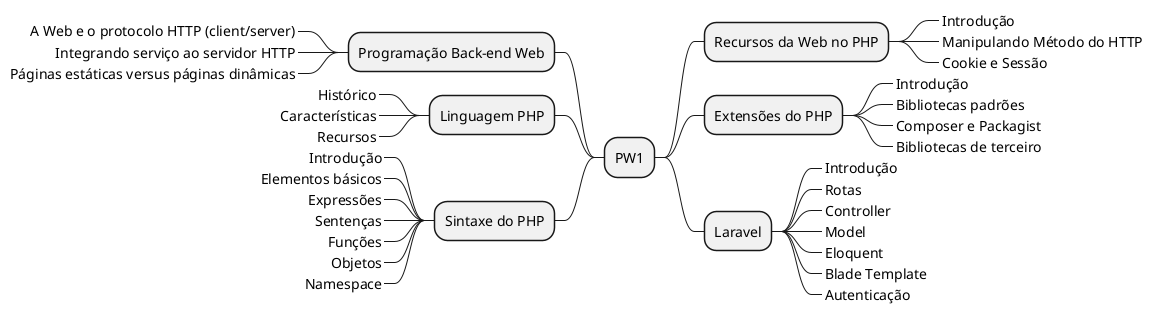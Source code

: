 @startmindmap
skinparam monochrome true
* PW1
-- Programação Back-end Web
---_ A Web e o protocolo HTTP (client/server)
---_ Integrando serviço ao servidor HTTP
---_ Páginas estáticas versus páginas dinâmicas
-- Linguagem PHP
---_ Histórico
---_ Características
---_ Recursos
-- Sintaxe do PHP
---_ Introdução
---_ Elementos básicos
---_ Expressões
---_ Sentenças
---_ Funções
---_ Objetos
---_ Namespace
++ Recursos da Web no PHP
+++_ Introdução
+++_ Manipulando Método do HTTP
+++_ Cookie e Sessão
++ Extensões do PHP
+++_ Introdução
+++_ Bibliotecas padrões
+++_ Composer e Packagist
+++_ Bibliotecas de terceiro
++ Laravel
+++_ Introdução
+++_ Rotas
+++_ Controller
+++_ Model
+++_ Eloquent
+++_ Blade Template
+++_ Autenticação
@endmindmap